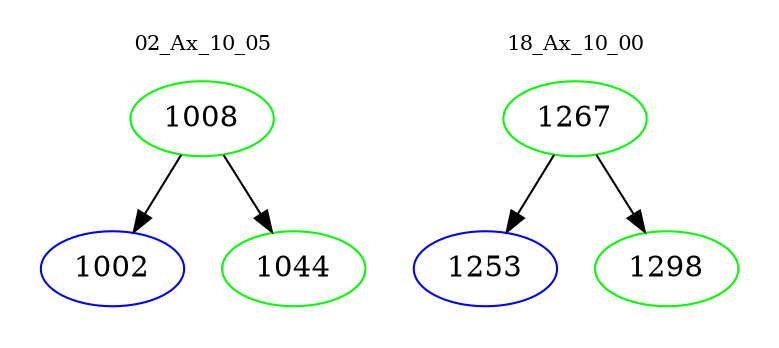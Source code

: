 digraph{
subgraph cluster_0 {
color = white
label = "02_Ax_10_05";
fontsize=10;
T0_1008 [label="1008", color="green"]
T0_1008 -> T0_1002 [color="black"]
T0_1002 [label="1002", color="blue"]
T0_1008 -> T0_1044 [color="black"]
T0_1044 [label="1044", color="green"]
}
subgraph cluster_1 {
color = white
label = "18_Ax_10_00";
fontsize=10;
T1_1267 [label="1267", color="green"]
T1_1267 -> T1_1253 [color="black"]
T1_1253 [label="1253", color="blue"]
T1_1267 -> T1_1298 [color="black"]
T1_1298 [label="1298", color="green"]
}
}
